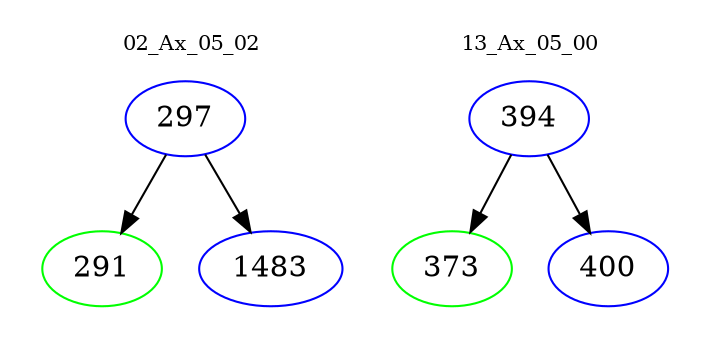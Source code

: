 digraph{
subgraph cluster_0 {
color = white
label = "02_Ax_05_02";
fontsize=10;
T0_297 [label="297", color="blue"]
T0_297 -> T0_291 [color="black"]
T0_291 [label="291", color="green"]
T0_297 -> T0_1483 [color="black"]
T0_1483 [label="1483", color="blue"]
}
subgraph cluster_1 {
color = white
label = "13_Ax_05_00";
fontsize=10;
T1_394 [label="394", color="blue"]
T1_394 -> T1_373 [color="black"]
T1_373 [label="373", color="green"]
T1_394 -> T1_400 [color="black"]
T1_400 [label="400", color="blue"]
}
}
